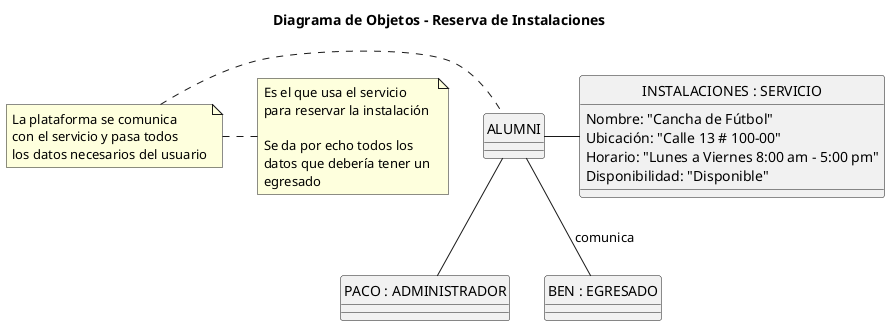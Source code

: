 @startuml Diagrama_de_Objetos-Servicio_Externo
title Diagrama de Objetos - Reserva de Instalaciones

skinparam backgroundColor white
skinparam defaultFontName Arial
hide circle

class "INSTALACIONES : SERVICIO"  
{
    Nombre: "Cancha de Fútbol"
    Ubicación: "Calle 13 # 100-00"
    Horario: "Lunes a Viernes 8:00 am - 5:00 pm"
    Disponibilidad: "Disponible"
}

class "PACO : ADMINISTRADOR" 
{
    
}
class "BEN : EGRESADO"
{
    
}

"INSTALACIONES : SERVICIO" -left- "ALUMNI"
note left: La plataforma se comunica \ncon el servicio y pasa todos \nlos datos necesarios del usuario
"ALUMNI" -- "PACO : ADMINISTRADOR"
"ALUMNI" -- "BEN : EGRESADO" : comunica
note right: Es el que usa el servicio\npara reservar la instalación \n\nSe da por echo todos los \ndatos que debería tener un \negresado  
@enduml

